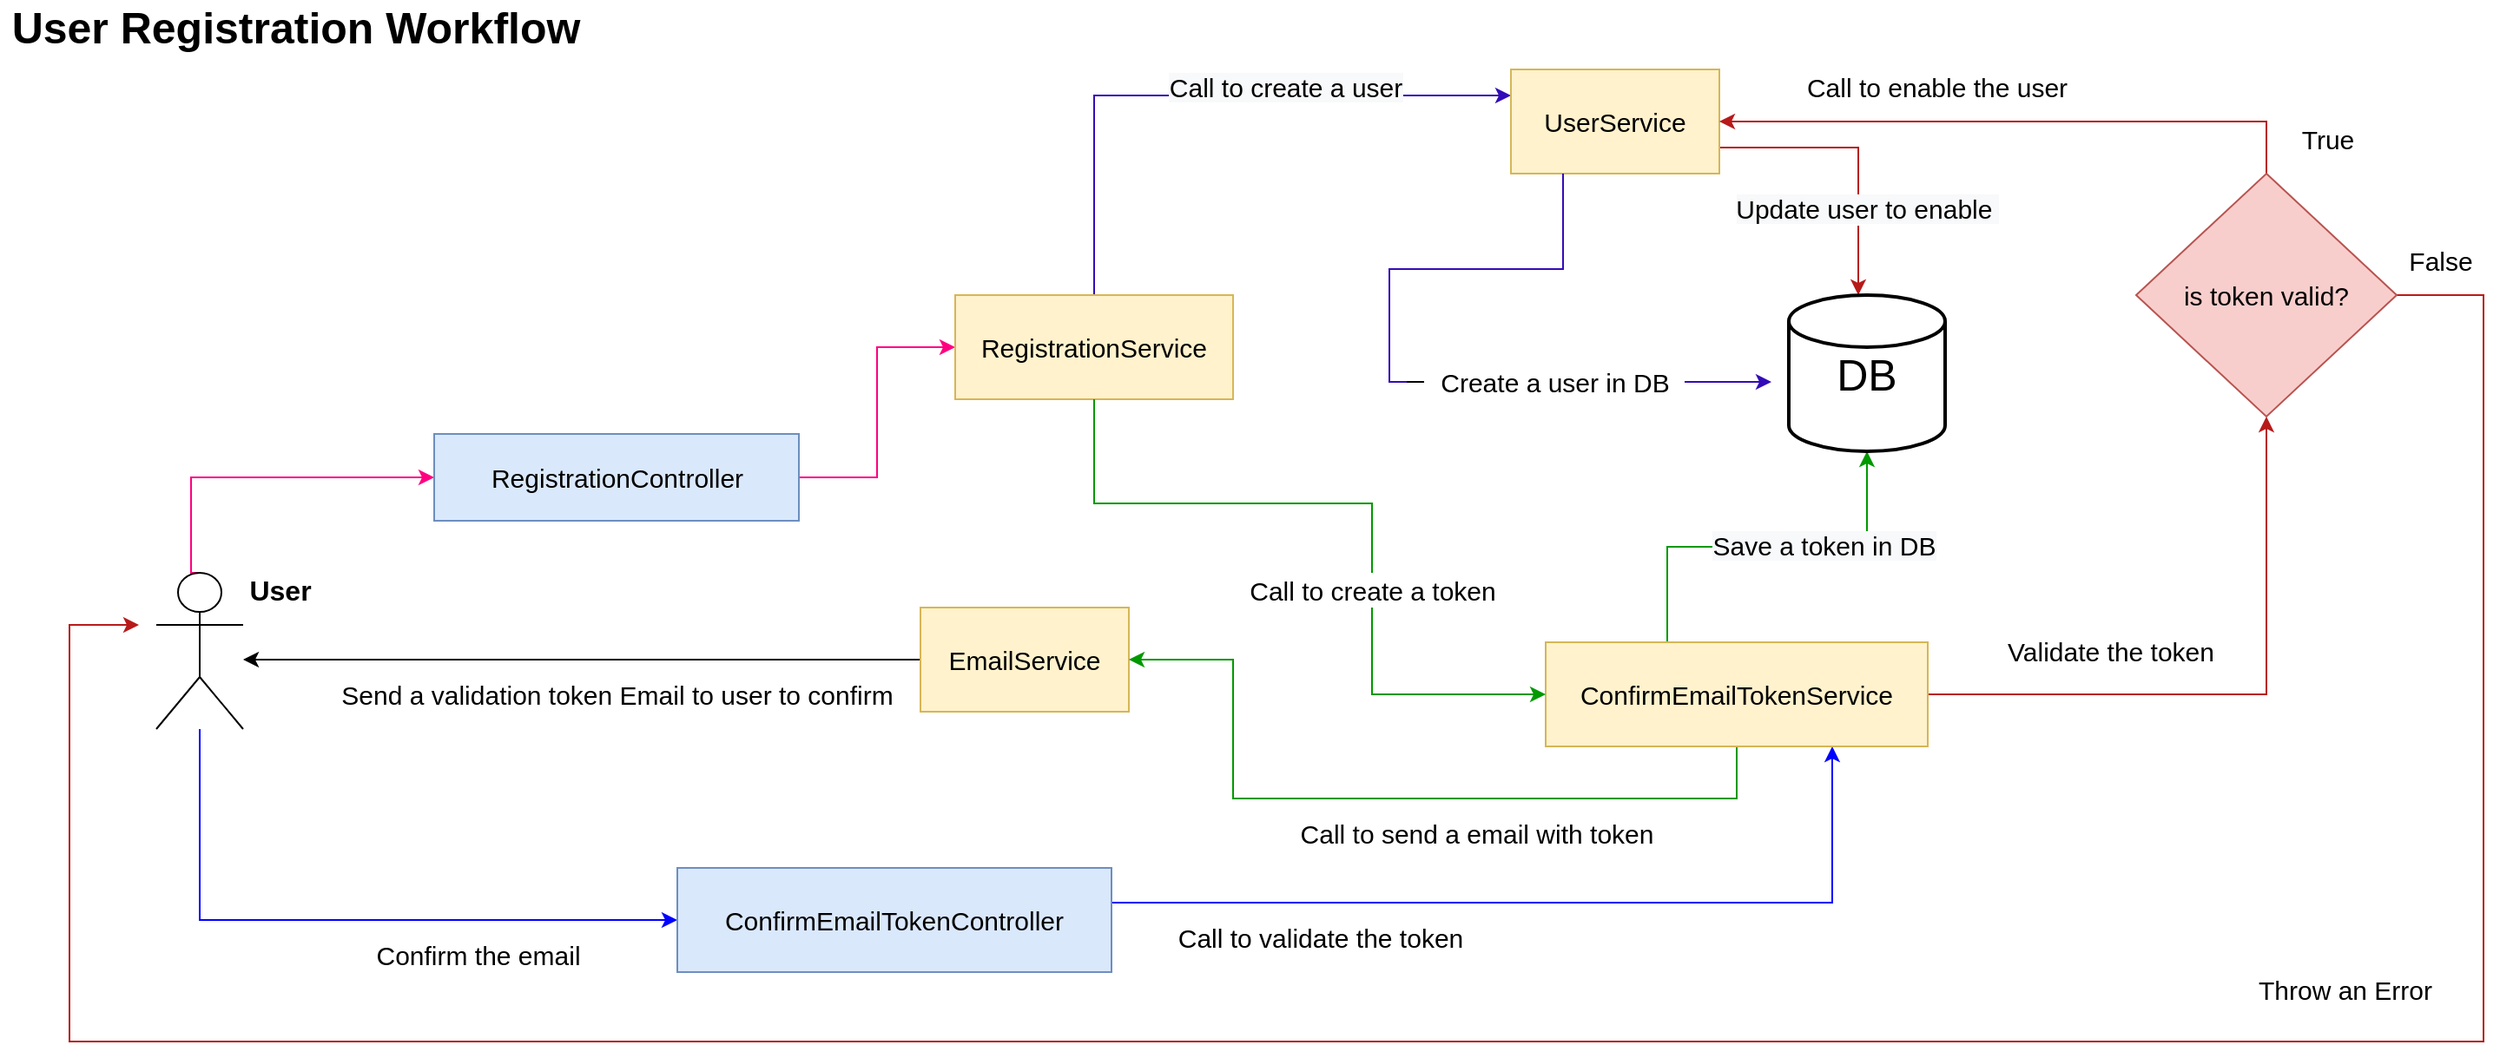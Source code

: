 <mxfile version="15.9.4" type="github">
  <diagram id="kgpKYQtTHZ0yAKxKKP6v" name="Page-1">
    <mxGraphModel dx="2387" dy="1882" grid="1" gridSize="10" guides="1" tooltips="1" connect="1" arrows="1" fold="1" page="1" pageScale="1" pageWidth="850" pageHeight="1100" math="0" shadow="0">
      <root>
        <mxCell id="0" />
        <mxCell id="1" parent="0" />
        <mxCell id="QZAKfAFqV-frmJR9LW_r-23" style="edgeStyle=orthogonalEdgeStyle;rounded=0;orthogonalLoop=1;jettySize=auto;html=1;exitX=0.5;exitY=0;exitDx=0;exitDy=0;exitPerimeter=0;fontFamily=Helvetica;fontSize=15;strokeColor=#FF0080;" edge="1" parent="1" source="QZAKfAFqV-frmJR9LW_r-1" target="QZAKfAFqV-frmJR9LW_r-2">
          <mxGeometry relative="1" as="geometry">
            <Array as="points">
              <mxPoint x="70" y="175" />
            </Array>
          </mxGeometry>
        </mxCell>
        <mxCell id="QZAKfAFqV-frmJR9LW_r-24" style="edgeStyle=orthogonalEdgeStyle;rounded=0;orthogonalLoop=1;jettySize=auto;html=1;fontFamily=Helvetica;fontSize=15;entryX=0;entryY=0.5;entryDx=0;entryDy=0;strokeColor=#0000FF;" edge="1" parent="1" source="QZAKfAFqV-frmJR9LW_r-1" target="QZAKfAFqV-frmJR9LW_r-17">
          <mxGeometry relative="1" as="geometry">
            <mxPoint x="360" y="420" as="targetPoint" />
            <mxPoint x="75" y="360" as="sourcePoint" />
            <Array as="points">
              <mxPoint x="75" y="430" />
            </Array>
          </mxGeometry>
        </mxCell>
        <mxCell id="QZAKfAFqV-frmJR9LW_r-27" value="User" style="edgeLabel;html=1;align=center;verticalAlign=middle;resizable=0;points=[];fontSize=16;fontFamily=Helvetica;fontStyle=1" vertex="1" connectable="0" parent="QZAKfAFqV-frmJR9LW_r-24">
          <mxGeometry x="0.857" relative="1" as="geometry">
            <mxPoint x="-202" y="-190" as="offset" />
          </mxGeometry>
        </mxCell>
        <mxCell id="QZAKfAFqV-frmJR9LW_r-1" value="" style="shape=umlActor;verticalLabelPosition=bottom;verticalAlign=top;html=1;outlineConnect=0;fontFamily=Helvetica;fontStyle=0;fontSize=15;" vertex="1" parent="1">
          <mxGeometry x="50" y="230" width="50" height="90" as="geometry" />
        </mxCell>
        <mxCell id="QZAKfAFqV-frmJR9LW_r-11" style="edgeStyle=orthogonalEdgeStyle;rounded=0;orthogonalLoop=1;jettySize=auto;html=1;exitX=1;exitY=0.5;exitDx=0;exitDy=0;entryX=0;entryY=0.5;entryDx=0;entryDy=0;fontFamily=Helvetica;fontStyle=0;fontSize=15;strokeColor=#FF0080;" edge="1" parent="1" source="QZAKfAFqV-frmJR9LW_r-2" target="QZAKfAFqV-frmJR9LW_r-4">
          <mxGeometry relative="1" as="geometry" />
        </mxCell>
        <mxCell id="QZAKfAFqV-frmJR9LW_r-2" value="RegistrationController" style="html=1;fillColor=#dae8fc;strokeColor=#6c8ebf;fontFamily=Helvetica;fontStyle=0;fontSize=15;" vertex="1" parent="1">
          <mxGeometry x="210" y="150" width="210" height="50" as="geometry" />
        </mxCell>
        <mxCell id="QZAKfAFqV-frmJR9LW_r-86" style="edgeStyle=orthogonalEdgeStyle;rounded=0;orthogonalLoop=1;jettySize=auto;html=1;exitX=0.5;exitY=0;exitDx=0;exitDy=0;entryX=0;entryY=0.25;entryDx=0;entryDy=0;fontFamily=Helvetica;fontSize=15;strokeColor=#330BB8;" edge="1" parent="1" source="QZAKfAFqV-frmJR9LW_r-4" target="QZAKfAFqV-frmJR9LW_r-6">
          <mxGeometry relative="1" as="geometry" />
        </mxCell>
        <mxCell id="QZAKfAFqV-frmJR9LW_r-87" value="&lt;span style=&quot;background-color: rgb(248 , 249 , 250)&quot;&gt;Call to create a user&lt;/span&gt;" style="edgeLabel;html=1;align=center;verticalAlign=middle;resizable=0;points=[];fontSize=15;fontFamily=Helvetica;" vertex="1" connectable="0" parent="QZAKfAFqV-frmJR9LW_r-86">
          <mxGeometry x="-0.251" relative="1" as="geometry">
            <mxPoint x="92" y="-5" as="offset" />
          </mxGeometry>
        </mxCell>
        <mxCell id="QZAKfAFqV-frmJR9LW_r-4" value="RegistrationService" style="rounded=0;whiteSpace=wrap;html=1;fontFamily=Helvetica;fontStyle=0;fontSize=15;fillColor=#fff2cc;strokeColor=#d6b656;" vertex="1" parent="1">
          <mxGeometry x="510" y="70" width="160" height="60" as="geometry" />
        </mxCell>
        <mxCell id="QZAKfAFqV-frmJR9LW_r-75" style="edgeStyle=orthogonalEdgeStyle;rounded=0;orthogonalLoop=1;jettySize=auto;html=1;exitX=1;exitY=0.75;exitDx=0;exitDy=0;fontFamily=Helvetica;fontSize=15;strokeColor=#B81A1A;" edge="1" parent="1" source="QZAKfAFqV-frmJR9LW_r-6" target="QZAKfAFqV-frmJR9LW_r-48">
          <mxGeometry relative="1" as="geometry">
            <Array as="points">
              <mxPoint x="1030" y="-15" />
            </Array>
          </mxGeometry>
        </mxCell>
        <mxCell id="QZAKfAFqV-frmJR9LW_r-82" value="&lt;span style=&quot;background-color: rgb(248 , 249 , 250)&quot;&gt;Update user to enable&amp;nbsp;&lt;/span&gt;" style="edgeLabel;html=1;align=center;verticalAlign=middle;resizable=0;points=[];fontSize=15;fontFamily=Helvetica;" vertex="1" connectable="0" parent="QZAKfAFqV-frmJR9LW_r-75">
          <mxGeometry x="0.309" relative="1" as="geometry">
            <mxPoint x="5" y="7" as="offset" />
          </mxGeometry>
        </mxCell>
        <mxCell id="QZAKfAFqV-frmJR9LW_r-6" value="UserService" style="rounded=0;whiteSpace=wrap;html=1;fontFamily=Helvetica;fontStyle=0;fontSize=15;fillColor=#fff2cc;strokeColor=#d6b656;" vertex="1" parent="1">
          <mxGeometry x="830" y="-60" width="120" height="60" as="geometry" />
        </mxCell>
        <mxCell id="QZAKfAFqV-frmJR9LW_r-16" style="edgeStyle=orthogonalEdgeStyle;rounded=0;orthogonalLoop=1;jettySize=auto;html=1;exitX=0.5;exitY=1;exitDx=0;exitDy=0;fontSize=15;fontFamily=Helvetica;fontStyle=0" edge="1" parent="1" source="QZAKfAFqV-frmJR9LW_r-7" target="QZAKfAFqV-frmJR9LW_r-1">
          <mxGeometry relative="1" as="geometry">
            <Array as="points">
              <mxPoint x="550" y="280" />
            </Array>
          </mxGeometry>
        </mxCell>
        <mxCell id="QZAKfAFqV-frmJR9LW_r-7" value="EmailService" style="rounded=0;whiteSpace=wrap;html=1;fontFamily=Helvetica;fontStyle=0;fontSize=15;fillColor=#fff2cc;strokeColor=#d6b656;" vertex="1" parent="1">
          <mxGeometry x="490" y="250" width="120" height="60" as="geometry" />
        </mxCell>
        <mxCell id="QZAKfAFqV-frmJR9LW_r-13" value="Send a validation token Email to user to confirm" style="text;html=1;resizable=0;autosize=1;align=center;verticalAlign=middle;points=[];fillColor=none;strokeColor=none;rounded=0;fontFamily=Helvetica;fontStyle=0;fontSize=15;" vertex="1" parent="1">
          <mxGeometry x="150" y="290" width="330" height="20" as="geometry" />
        </mxCell>
        <mxCell id="QZAKfAFqV-frmJR9LW_r-32" style="edgeStyle=orthogonalEdgeStyle;rounded=0;orthogonalLoop=1;jettySize=auto;html=1;exitX=1;exitY=0.5;exitDx=0;exitDy=0;entryX=0.75;entryY=1;entryDx=0;entryDy=0;fontFamily=Helvetica;fontSize=15;strokeColor=#0000FF;" edge="1" parent="1" source="QZAKfAFqV-frmJR9LW_r-17" target="QZAKfAFqV-frmJR9LW_r-29">
          <mxGeometry relative="1" as="geometry">
            <Array as="points">
              <mxPoint x="1015" y="420" />
            </Array>
          </mxGeometry>
        </mxCell>
        <mxCell id="QZAKfAFqV-frmJR9LW_r-17" value="ConfirmEmailTokenController" style="whiteSpace=wrap;html=1;fontSize=15;fontFamily=Helvetica;fontStyle=0;fillColor=#dae8fc;strokeColor=#6c8ebf;" vertex="1" parent="1">
          <mxGeometry x="350" y="400" width="250" height="60" as="geometry" />
        </mxCell>
        <mxCell id="QZAKfAFqV-frmJR9LW_r-28" value="Confirm the email" style="text;html=1;resizable=0;autosize=1;align=center;verticalAlign=middle;points=[];fillColor=none;strokeColor=none;rounded=0;fontFamily=Helvetica;fontSize=15;" vertex="1" parent="1">
          <mxGeometry x="170" y="440" width="130" height="20" as="geometry" />
        </mxCell>
        <mxCell id="QZAKfAFqV-frmJR9LW_r-30" style="edgeStyle=orthogonalEdgeStyle;rounded=0;orthogonalLoop=1;jettySize=auto;html=1;exitX=0.5;exitY=1;exitDx=0;exitDy=0;entryX=1;entryY=0.5;entryDx=0;entryDy=0;fontFamily=Helvetica;fontSize=15;strokeColor=#009900;" edge="1" parent="1" source="QZAKfAFqV-frmJR9LW_r-29" target="QZAKfAFqV-frmJR9LW_r-7">
          <mxGeometry relative="1" as="geometry">
            <Array as="points">
              <mxPoint x="960" y="360" />
              <mxPoint x="670" y="360" />
              <mxPoint x="670" y="280" />
            </Array>
          </mxGeometry>
        </mxCell>
        <mxCell id="QZAKfAFqV-frmJR9LW_r-36" style="edgeStyle=orthogonalEdgeStyle;rounded=0;orthogonalLoop=1;jettySize=auto;html=1;exitX=1;exitY=0.5;exitDx=0;exitDy=0;fontFamily=Helvetica;fontSize=15;entryX=0.5;entryY=1;entryDx=0;entryDy=0;strokeColor=#B81A1A;" edge="1" parent="1" source="QZAKfAFqV-frmJR9LW_r-29" target="QZAKfAFqV-frmJR9LW_r-35">
          <mxGeometry relative="1" as="geometry">
            <mxPoint x="1070" y="220" as="targetPoint" />
            <Array as="points">
              <mxPoint x="1265" y="300" />
            </Array>
          </mxGeometry>
        </mxCell>
        <mxCell id="QZAKfAFqV-frmJR9LW_r-89" style="edgeStyle=orthogonalEdgeStyle;rounded=0;orthogonalLoop=1;jettySize=auto;html=1;exitX=0.5;exitY=0;exitDx=0;exitDy=0;entryX=0.5;entryY=1;entryDx=0;entryDy=0;entryPerimeter=0;fontFamily=Helvetica;fontSize=15;strokeColor=#009900;" edge="1" parent="1" source="QZAKfAFqV-frmJR9LW_r-29" target="QZAKfAFqV-frmJR9LW_r-48">
          <mxGeometry relative="1" as="geometry">
            <Array as="points">
              <mxPoint x="920" y="270" />
              <mxPoint x="920" y="215" />
              <mxPoint x="1035" y="215" />
            </Array>
          </mxGeometry>
        </mxCell>
        <mxCell id="QZAKfAFqV-frmJR9LW_r-90" value="&lt;span style=&quot;background-color: rgb(248 , 249 , 250)&quot;&gt;Save a token in DB&lt;/span&gt;" style="edgeLabel;html=1;align=center;verticalAlign=middle;resizable=0;points=[];fontSize=15;fontFamily=Helvetica;" vertex="1" connectable="0" parent="QZAKfAFqV-frmJR9LW_r-89">
          <mxGeometry x="0.114" y="1" relative="1" as="geometry">
            <mxPoint x="37" as="offset" />
          </mxGeometry>
        </mxCell>
        <mxCell id="QZAKfAFqV-frmJR9LW_r-29" value="ConfirmEmailTokenService" style="whiteSpace=wrap;html=1;fontFamily=Helvetica;fontSize=15;fillColor=#fff2cc;strokeColor=#d6b656;" vertex="1" parent="1">
          <mxGeometry x="850" y="270" width="220" height="60" as="geometry" />
        </mxCell>
        <mxCell id="QZAKfAFqV-frmJR9LW_r-31" value="Call to send a email with token" style="text;html=1;resizable=0;autosize=1;align=center;verticalAlign=middle;points=[];fillColor=none;strokeColor=none;rounded=0;fontFamily=Helvetica;fontSize=15;" vertex="1" parent="1">
          <mxGeometry x="700" y="370" width="220" height="20" as="geometry" />
        </mxCell>
        <mxCell id="QZAKfAFqV-frmJR9LW_r-33" value="Call to validate the token" style="text;html=1;resizable=0;autosize=1;align=center;verticalAlign=middle;points=[];fillColor=none;strokeColor=none;rounded=0;fontFamily=Helvetica;fontSize=15;" vertex="1" parent="1">
          <mxGeometry x="630" y="430" width="180" height="20" as="geometry" />
        </mxCell>
        <mxCell id="QZAKfAFqV-frmJR9LW_r-37" style="edgeStyle=orthogonalEdgeStyle;rounded=0;orthogonalLoop=1;jettySize=auto;html=1;fontFamily=Helvetica;fontSize=15;exitX=0.5;exitY=0;exitDx=0;exitDy=0;entryX=1;entryY=0.5;entryDx=0;entryDy=0;fillColor=#f8cecc;strokeColor=#B81A1A;" edge="1" parent="1" source="QZAKfAFqV-frmJR9LW_r-35" target="QZAKfAFqV-frmJR9LW_r-6">
          <mxGeometry relative="1" as="geometry">
            <mxPoint x="1100" y="-30" as="targetPoint" />
            <Array as="points">
              <mxPoint x="1265" y="-30" />
            </Array>
          </mxGeometry>
        </mxCell>
        <mxCell id="QZAKfAFqV-frmJR9LW_r-42" style="edgeStyle=orthogonalEdgeStyle;rounded=0;orthogonalLoop=1;jettySize=auto;html=1;exitX=1;exitY=0.5;exitDx=0;exitDy=0;fontFamily=Helvetica;fontSize=15;strokeColor=#B81A1A;" edge="1" parent="1" source="QZAKfAFqV-frmJR9LW_r-35">
          <mxGeometry relative="1" as="geometry">
            <mxPoint x="40" y="260" as="targetPoint" />
            <Array as="points">
              <mxPoint x="1390" y="70" />
              <mxPoint x="1390" y="500" />
              <mxPoint y="500" />
              <mxPoint y="260" />
            </Array>
          </mxGeometry>
        </mxCell>
        <mxCell id="QZAKfAFqV-frmJR9LW_r-35" value="is token valid?" style="rhombus;whiteSpace=wrap;html=1;fontFamily=Helvetica;fontSize=15;fillColor=#f8cecc;strokeColor=#b85450;" vertex="1" parent="1">
          <mxGeometry x="1190" width="150" height="140" as="geometry" />
        </mxCell>
        <mxCell id="QZAKfAFqV-frmJR9LW_r-38" value="Call to enable the user" style="text;html=1;resizable=0;autosize=1;align=center;verticalAlign=middle;points=[];fillColor=none;strokeColor=none;rounded=0;fontFamily=Helvetica;fontSize=15;" vertex="1" parent="1">
          <mxGeometry x="990" y="-60" width="170" height="20" as="geometry" />
        </mxCell>
        <mxCell id="QZAKfAFqV-frmJR9LW_r-40" value="True" style="text;html=1;resizable=0;autosize=1;align=center;verticalAlign=middle;points=[];fillColor=none;strokeColor=none;rounded=0;fontFamily=Helvetica;fontSize=15;" vertex="1" parent="1">
          <mxGeometry x="1275" y="-30" width="50" height="20" as="geometry" />
        </mxCell>
        <mxCell id="QZAKfAFqV-frmJR9LW_r-41" value="&lt;font size=&quot;1&quot;&gt;&lt;b style=&quot;font-size: 25px&quot;&gt;User Registration Workflow&lt;/b&gt;&lt;/font&gt;" style="text;html=1;resizable=0;autosize=1;align=center;verticalAlign=middle;points=[];fillColor=none;strokeColor=none;rounded=0;fontFamily=Helvetica;fontSize=15;" vertex="1" parent="1">
          <mxGeometry x="-40" y="-100" width="340" height="30" as="geometry" />
        </mxCell>
        <mxCell id="QZAKfAFqV-frmJR9LW_r-43" value="False" style="text;html=1;resizable=0;autosize=1;align=center;verticalAlign=middle;points=[];fillColor=none;strokeColor=none;rounded=0;fontFamily=Helvetica;fontSize=15;" vertex="1" parent="1">
          <mxGeometry x="1340" y="40" width="50" height="20" as="geometry" />
        </mxCell>
        <mxCell id="QZAKfAFqV-frmJR9LW_r-46" value="Throw an Error" style="text;html=1;resizable=0;autosize=1;align=center;verticalAlign=middle;points=[];fillColor=none;strokeColor=none;rounded=0;fontFamily=Helvetica;fontSize=15;" vertex="1" parent="1">
          <mxGeometry x="1250" y="460" width="120" height="20" as="geometry" />
        </mxCell>
        <mxCell id="QZAKfAFqV-frmJR9LW_r-47" value="&lt;font style=&quot;font-size: 15px&quot;&gt;Validate the token&lt;/font&gt;" style="text;html=1;resizable=0;autosize=1;align=center;verticalAlign=middle;points=[];fillColor=none;strokeColor=none;rounded=0;fontFamily=Helvetica;fontSize=16;" vertex="1" parent="1">
          <mxGeometry x="1110" y="260" width="130" height="30" as="geometry" />
        </mxCell>
        <mxCell id="QZAKfAFqV-frmJR9LW_r-48" value="DB" style="strokeWidth=2;html=1;shape=mxgraph.flowchart.database;whiteSpace=wrap;fontFamily=Helvetica;fontSize=25;" vertex="1" parent="1">
          <mxGeometry x="990" y="70" width="90" height="90" as="geometry" />
        </mxCell>
        <mxCell id="QZAKfAFqV-frmJR9LW_r-57" style="edgeStyle=orthogonalEdgeStyle;rounded=0;orthogonalLoop=1;jettySize=auto;html=1;entryX=0;entryY=0.5;entryDx=0;entryDy=0;fontFamily=Helvetica;fontSize=15;strokeColor=#009900;" edge="1" parent="1" source="QZAKfAFqV-frmJR9LW_r-45" target="QZAKfAFqV-frmJR9LW_r-29">
          <mxGeometry relative="1" as="geometry">
            <Array as="points">
              <mxPoint x="750" y="300" />
            </Array>
          </mxGeometry>
        </mxCell>
        <mxCell id="QZAKfAFqV-frmJR9LW_r-45" value="&lt;font style=&quot;font-size: 15px;&quot;&gt;Call to create a token&lt;/font&gt;" style="text;html=1;resizable=0;autosize=1;align=center;verticalAlign=middle;points=[];fillColor=none;strokeColor=none;rounded=0;fontFamily=Helvetica;fontSize=15;" vertex="1" parent="1">
          <mxGeometry x="670" y="230" width="160" height="20" as="geometry" />
        </mxCell>
        <mxCell id="QZAKfAFqV-frmJR9LW_r-56" value="" style="edgeStyle=orthogonalEdgeStyle;rounded=0;orthogonalLoop=1;jettySize=auto;html=1;fontFamily=Helvetica;fontStyle=0;fontSize=15;endArrow=none;strokeColor=#009900;" edge="1" parent="1" source="QZAKfAFqV-frmJR9LW_r-4" target="QZAKfAFqV-frmJR9LW_r-45">
          <mxGeometry relative="1" as="geometry">
            <mxPoint x="770" y="255" as="targetPoint" />
            <mxPoint x="680" y="130" as="sourcePoint" />
            <Array as="points">
              <mxPoint x="590" y="190" />
              <mxPoint x="750" y="190" />
            </Array>
          </mxGeometry>
        </mxCell>
        <mxCell id="QZAKfAFqV-frmJR9LW_r-67" value="" style="edgeStyle=orthogonalEdgeStyle;rounded=0;orthogonalLoop=1;jettySize=auto;html=1;exitX=0.25;exitY=1;exitDx=0;exitDy=0;fontFamily=Helvetica;fontSize=15;entryX=0;entryY=0.5;entryDx=0;entryDy=0;entryPerimeter=0;startArrow=none;endArrow=none;strokeColor=#330BB8;" edge="1" parent="1" source="QZAKfAFqV-frmJR9LW_r-6" target="QZAKfAFqV-frmJR9LW_r-52">
          <mxGeometry relative="1" as="geometry">
            <mxPoint x="1020" y="120" as="targetPoint" />
            <mxPoint x="860" as="sourcePoint" />
            <Array as="points" />
          </mxGeometry>
        </mxCell>
        <mxCell id="QZAKfAFqV-frmJR9LW_r-78" style="edgeStyle=orthogonalEdgeStyle;rounded=0;orthogonalLoop=1;jettySize=auto;html=1;fontFamily=Helvetica;fontSize=15;strokeColor=#330BB8;" edge="1" parent="1" source="QZAKfAFqV-frmJR9LW_r-52">
          <mxGeometry relative="1" as="geometry">
            <mxPoint x="980" y="120" as="targetPoint" />
          </mxGeometry>
        </mxCell>
        <mxCell id="QZAKfAFqV-frmJR9LW_r-52" value="Create a user in DB" style="text;html=1;resizable=0;autosize=1;align=center;verticalAlign=middle;points=[];fillColor=none;strokeColor=none;rounded=0;fontFamily=Helvetica;fontSize=15;rotation=0;" vertex="1" parent="1">
          <mxGeometry x="780" y="110" width="150" height="20" as="geometry" />
        </mxCell>
        <mxCell id="QZAKfAFqV-frmJR9LW_r-68" value="" style="edgeStyle=orthogonalEdgeStyle;rounded=0;orthogonalLoop=1;jettySize=auto;html=1;fontFamily=Helvetica;fontSize=15;entryX=0;entryY=0.5;entryDx=0;entryDy=0;entryPerimeter=0;startArrow=none;endArrow=none;" edge="1" parent="1" target="QZAKfAFqV-frmJR9LW_r-52">
          <mxGeometry relative="1" as="geometry">
            <mxPoint x="1020" y="120" as="targetPoint" />
            <mxPoint x="770" y="120" as="sourcePoint" />
            <Array as="points" />
          </mxGeometry>
        </mxCell>
      </root>
    </mxGraphModel>
  </diagram>
</mxfile>
